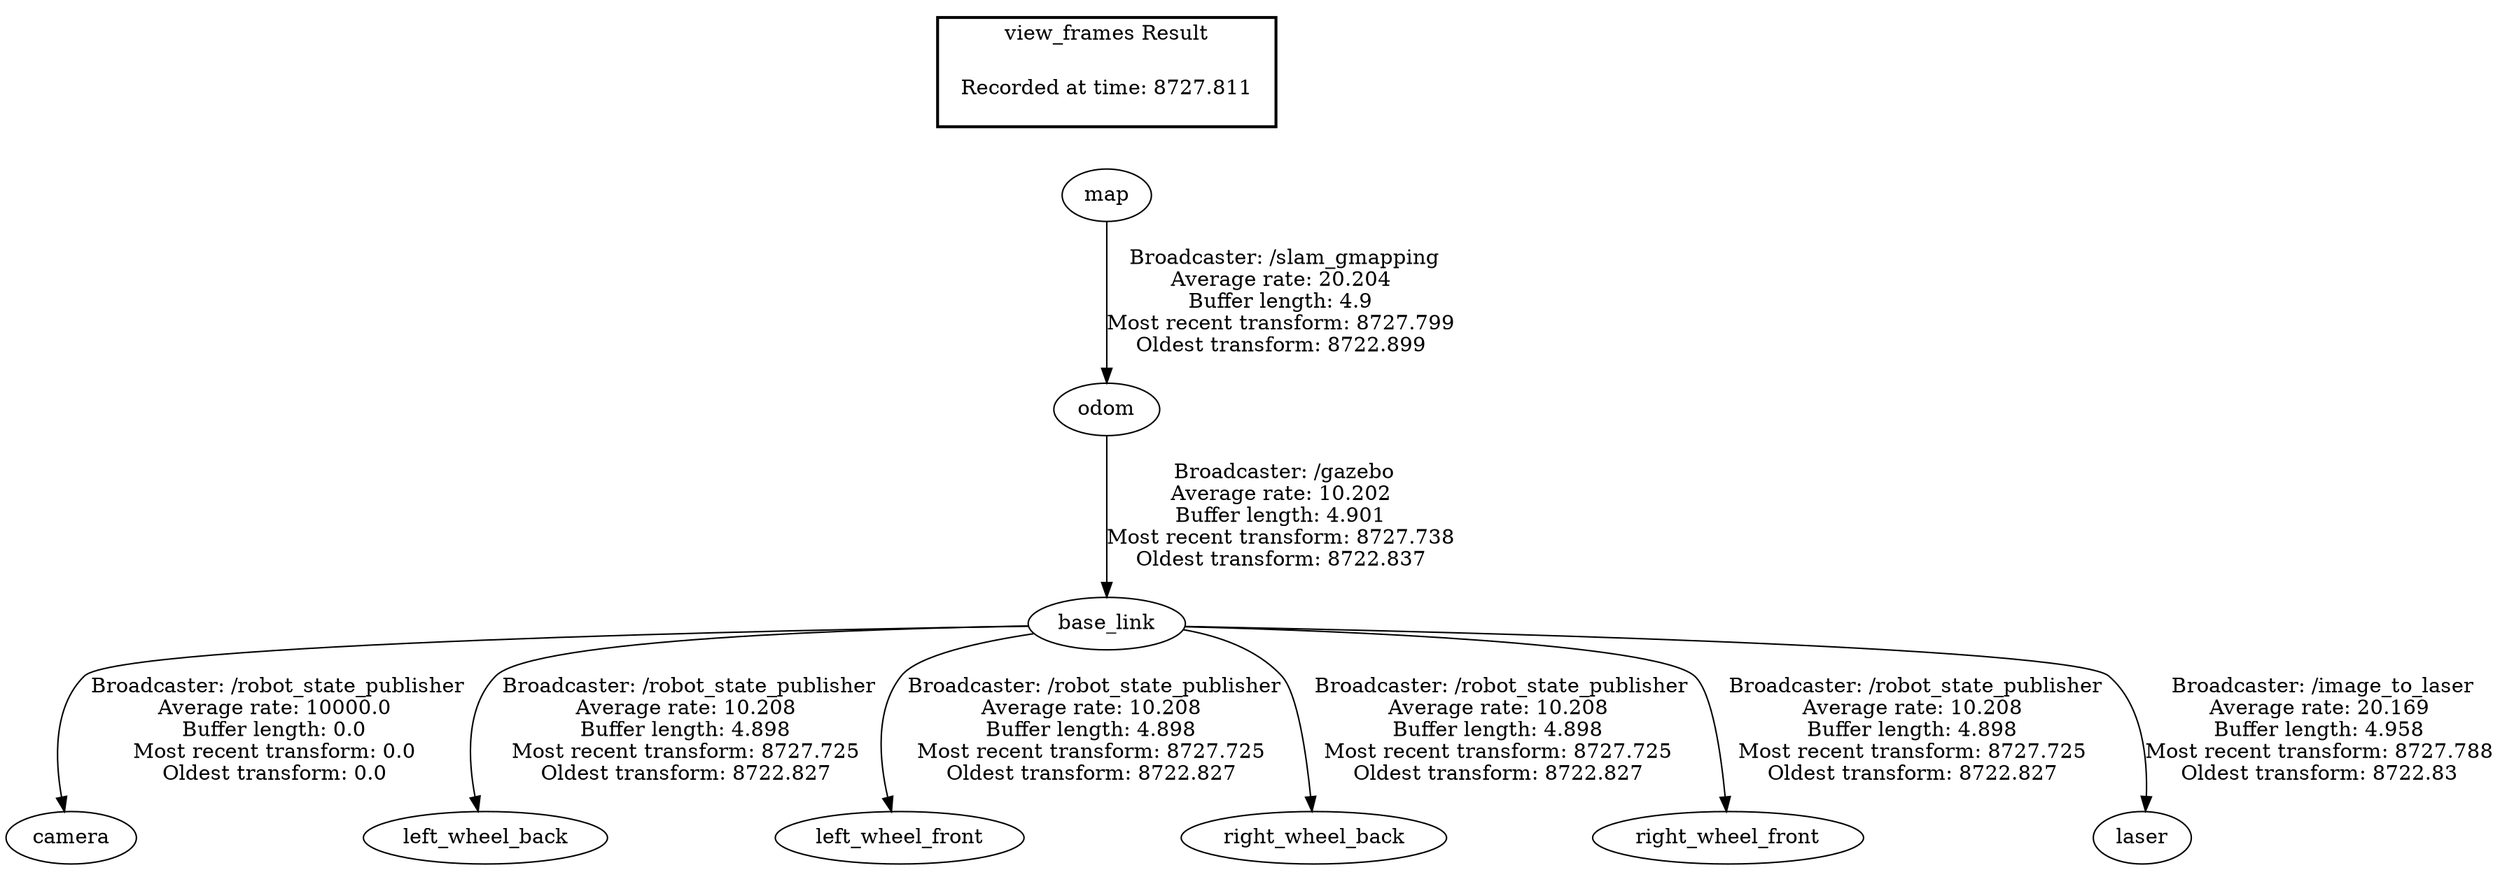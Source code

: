 digraph G {
"base_link" -> "camera"[label=" Broadcaster: /robot_state_publisher\nAverage rate: 10000.0\nBuffer length: 0.0\nMost recent transform: 0.0\nOldest transform: 0.0\n"];
"odom" -> "base_link"[label=" Broadcaster: /gazebo\nAverage rate: 10.202\nBuffer length: 4.901\nMost recent transform: 8727.738\nOldest transform: 8722.837\n"];
"base_link" -> "left_wheel_back"[label=" Broadcaster: /robot_state_publisher\nAverage rate: 10.208\nBuffer length: 4.898\nMost recent transform: 8727.725\nOldest transform: 8722.827\n"];
"base_link" -> "left_wheel_front"[label=" Broadcaster: /robot_state_publisher\nAverage rate: 10.208\nBuffer length: 4.898\nMost recent transform: 8727.725\nOldest transform: 8722.827\n"];
"base_link" -> "right_wheel_back"[label=" Broadcaster: /robot_state_publisher\nAverage rate: 10.208\nBuffer length: 4.898\nMost recent transform: 8727.725\nOldest transform: 8722.827\n"];
"base_link" -> "right_wheel_front"[label=" Broadcaster: /robot_state_publisher\nAverage rate: 10.208\nBuffer length: 4.898\nMost recent transform: 8727.725\nOldest transform: 8722.827\n"];
"base_link" -> "laser"[label=" Broadcaster: /image_to_laser\nAverage rate: 20.169\nBuffer length: 4.958\nMost recent transform: 8727.788\nOldest transform: 8722.83\n"];
"map" -> "odom"[label=" Broadcaster: /slam_gmapping\nAverage rate: 20.204\nBuffer length: 4.9\nMost recent transform: 8727.799\nOldest transform: 8722.899\n"];
edge [style=invis];
 subgraph cluster_legend { style=bold; color=black; label ="view_frames Result";
"Recorded at time: 8727.811"[ shape=plaintext ] ;
}->"map";
}